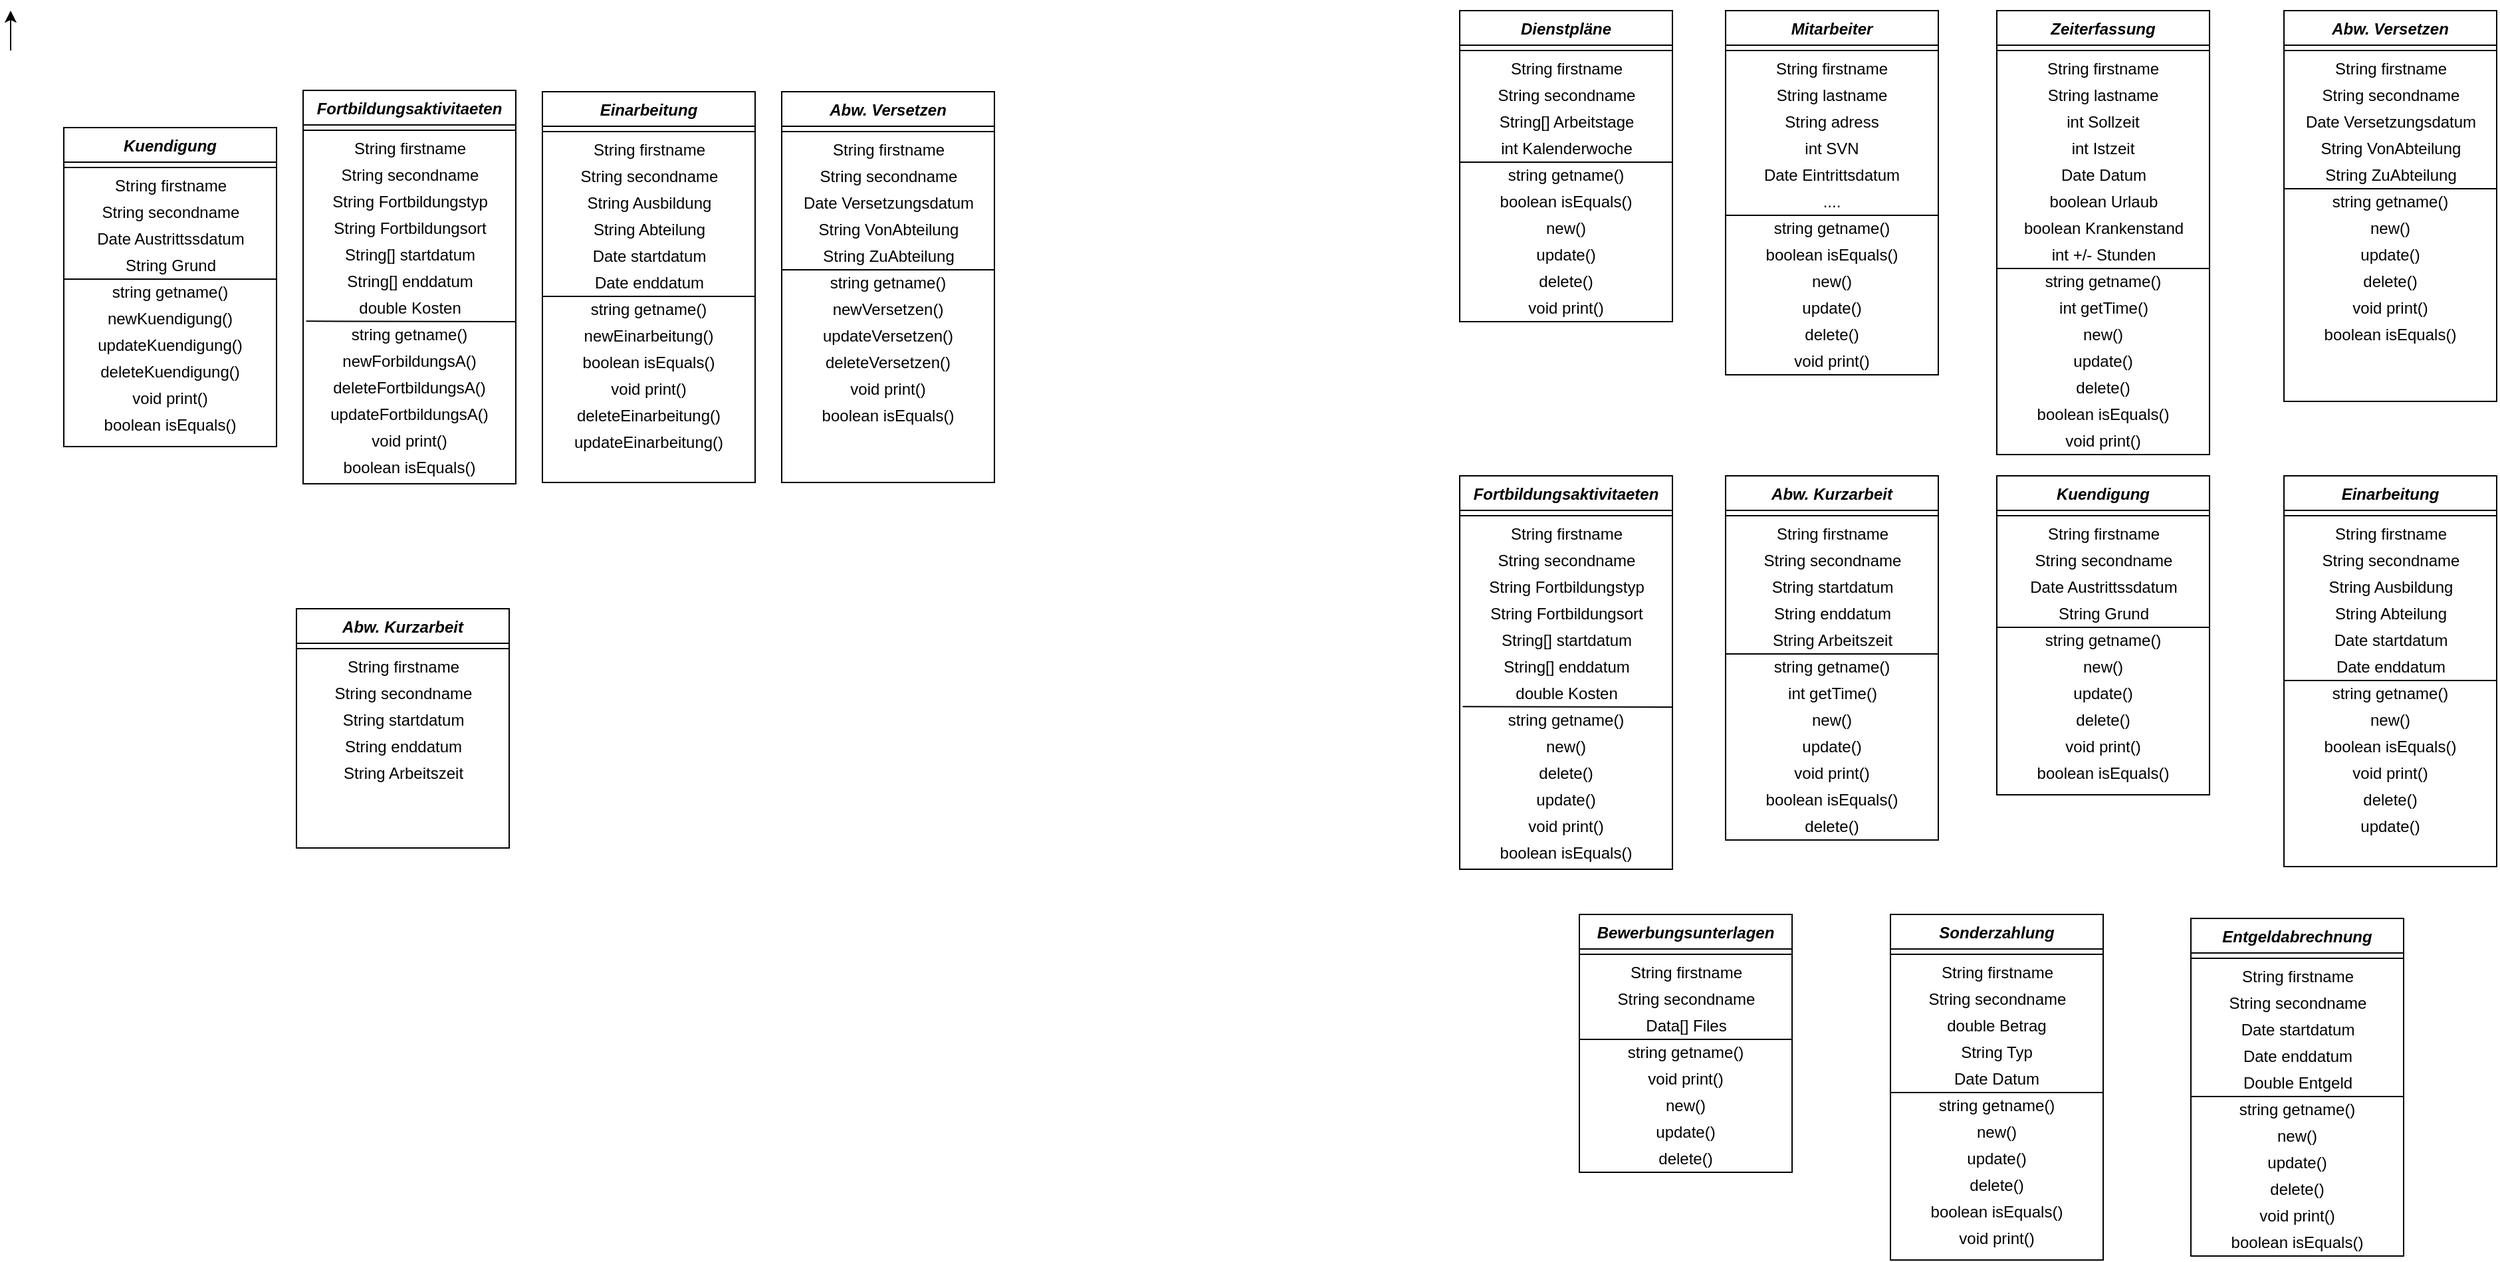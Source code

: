 <mxfile version="13.7.9" type="device"><diagram id="Rldc9mLqfUjf6Ueqeukb" name="Page-1"><mxGraphModel dx="1011" dy="1027" grid="1" gridSize="10" guides="1" tooltips="1" connect="1" arrows="1" fold="1" page="1" pageScale="1" pageWidth="2336" pageHeight="1654" math="0" shadow="0"><root><mxCell id="0"/><mxCell id="1" parent="0"/><mxCell id="xCp_fAoKy3kd9psffRxS-1" style="edgeStyle=orthogonalEdgeStyle;rounded=0;orthogonalLoop=1;jettySize=auto;html=1;exitX=0.5;exitY=0;exitDx=0;exitDy=0;entryX=0.5;entryY=1;entryDx=0;entryDy=0;" parent="1" edge="1"><mxGeometry relative="1" as="geometry"><mxPoint x="610" y="110" as="sourcePoint"/><mxPoint x="610" y="80" as="targetPoint"/></mxGeometry></mxCell><mxCell id="xCp_fAoKy3kd9psffRxS-86" value="" style="group" parent="1" vertex="1" connectable="0"><mxGeometry x="1700" y="80" width="780" height="940" as="geometry"/></mxCell><mxCell id="xCp_fAoKy3kd9psffRxS-87" value="Dienstpläne" style="swimlane;fontStyle=3;align=center;verticalAlign=top;childLayout=stackLayout;horizontal=1;startSize=26;horizontalStack=0;resizeParent=1;resizeLast=0;collapsible=1;marginBottom=0;rounded=0;shadow=0;strokeWidth=1;" parent="xCp_fAoKy3kd9psffRxS-86" vertex="1"><mxGeometry width="160" height="234" as="geometry"><mxRectangle x="80" y="30" width="160" height="26" as="alternateBounds"/></mxGeometry></mxCell><mxCell id="xCp_fAoKy3kd9psffRxS-88" value="" style="line;html=1;strokeWidth=1;align=left;verticalAlign=middle;spacingTop=-1;spacingLeft=3;spacingRight=3;rotatable=0;labelPosition=right;points=[];portConstraint=eastwest;" parent="xCp_fAoKy3kd9psffRxS-87" vertex="1"><mxGeometry y="26" width="160" height="8" as="geometry"/></mxCell><mxCell id="xCp_fAoKy3kd9psffRxS-89" value="String firstname" style="text;html=1;align=center;verticalAlign=middle;resizable=0;points=[];autosize=1;" parent="xCp_fAoKy3kd9psffRxS-87" vertex="1"><mxGeometry y="34" width="160" height="20" as="geometry"/></mxCell><mxCell id="xCp_fAoKy3kd9psffRxS-90" value="String secondname" style="text;html=1;align=center;verticalAlign=middle;resizable=0;points=[];autosize=1;" parent="xCp_fAoKy3kd9psffRxS-87" vertex="1"><mxGeometry y="54" width="160" height="20" as="geometry"/></mxCell><mxCell id="xCp_fAoKy3kd9psffRxS-91" value="String[] Arbeitstage" style="text;html=1;align=center;verticalAlign=middle;resizable=0;points=[];autosize=1;" parent="xCp_fAoKy3kd9psffRxS-87" vertex="1"><mxGeometry y="74" width="160" height="20" as="geometry"/></mxCell><mxCell id="xCp_fAoKy3kd9psffRxS-92" value="int Kalenderwoche" style="text;html=1;align=center;verticalAlign=middle;resizable=0;points=[];autosize=1;" parent="xCp_fAoKy3kd9psffRxS-87" vertex="1"><mxGeometry y="94" width="160" height="20" as="geometry"/></mxCell><mxCell id="xCp_fAoKy3kd9psffRxS-93" value="" style="endArrow=none;html=1;" parent="xCp_fAoKy3kd9psffRxS-87" edge="1"><mxGeometry width="50" height="50" relative="1" as="geometry"><mxPoint y="114" as="sourcePoint"/><mxPoint x="160" y="114" as="targetPoint"/></mxGeometry></mxCell><mxCell id="xCp_fAoKy3kd9psffRxS-94" value="string getname()" style="text;html=1;strokeColor=none;fillColor=none;align=center;verticalAlign=middle;whiteSpace=wrap;rounded=0;" parent="xCp_fAoKy3kd9psffRxS-87" vertex="1"><mxGeometry y="114" width="160" height="20" as="geometry"/></mxCell><mxCell id="xCp_fAoKy3kd9psffRxS-95" value="boolean isEquals()" style="text;html=1;strokeColor=none;fillColor=none;align=center;verticalAlign=middle;whiteSpace=wrap;rounded=0;" parent="xCp_fAoKy3kd9psffRxS-87" vertex="1"><mxGeometry y="134" width="160" height="20" as="geometry"/></mxCell><mxCell id="xCp_fAoKy3kd9psffRxS-96" value="new()" style="text;html=1;strokeColor=none;fillColor=none;align=center;verticalAlign=middle;whiteSpace=wrap;rounded=0;" parent="xCp_fAoKy3kd9psffRxS-87" vertex="1"><mxGeometry y="154" width="160" height="20" as="geometry"/></mxCell><mxCell id="xCp_fAoKy3kd9psffRxS-97" value="update()" style="text;html=1;strokeColor=none;fillColor=none;align=center;verticalAlign=middle;whiteSpace=wrap;rounded=0;" parent="xCp_fAoKy3kd9psffRxS-87" vertex="1"><mxGeometry y="174" width="160" height="20" as="geometry"/></mxCell><mxCell id="xCp_fAoKy3kd9psffRxS-98" value="delete()" style="text;html=1;strokeColor=none;fillColor=none;align=center;verticalAlign=middle;whiteSpace=wrap;rounded=0;" parent="xCp_fAoKy3kd9psffRxS-87" vertex="1"><mxGeometry y="194" width="160" height="20" as="geometry"/></mxCell><mxCell id="xCp_fAoKy3kd9psffRxS-99" value="void print()" style="text;html=1;strokeColor=none;fillColor=none;align=center;verticalAlign=middle;whiteSpace=wrap;rounded=0;" parent="xCp_fAoKy3kd9psffRxS-87" vertex="1"><mxGeometry y="214" width="160" height="20" as="geometry"/></mxCell><mxCell id="xCp_fAoKy3kd9psffRxS-100" value="Fortbildungsaktivitaeten" style="swimlane;fontStyle=3;align=center;verticalAlign=top;childLayout=stackLayout;horizontal=1;startSize=26;horizontalStack=0;resizeParent=1;resizeLast=0;collapsible=1;marginBottom=0;rounded=0;shadow=0;strokeWidth=1;" parent="xCp_fAoKy3kd9psffRxS-86" vertex="1"><mxGeometry y="350" width="160" height="296" as="geometry"><mxRectangle x="130" y="380" width="160" height="26" as="alternateBounds"/></mxGeometry></mxCell><mxCell id="xCp_fAoKy3kd9psffRxS-101" value="" style="line;html=1;strokeWidth=1;align=left;verticalAlign=middle;spacingTop=-1;spacingLeft=3;spacingRight=3;rotatable=0;labelPosition=right;points=[];portConstraint=eastwest;" parent="xCp_fAoKy3kd9psffRxS-100" vertex="1"><mxGeometry y="26" width="160" height="8" as="geometry"/></mxCell><mxCell id="xCp_fAoKy3kd9psffRxS-102" value="String firstname" style="text;html=1;align=center;verticalAlign=middle;resizable=0;points=[];autosize=1;" parent="xCp_fAoKy3kd9psffRxS-100" vertex="1"><mxGeometry y="34" width="160" height="20" as="geometry"/></mxCell><mxCell id="xCp_fAoKy3kd9psffRxS-103" value="String secondname" style="text;html=1;align=center;verticalAlign=middle;resizable=0;points=[];autosize=1;" parent="xCp_fAoKy3kd9psffRxS-100" vertex="1"><mxGeometry y="54" width="160" height="20" as="geometry"/></mxCell><mxCell id="xCp_fAoKy3kd9psffRxS-104" value="String Fortbildungstyp" style="text;html=1;align=center;verticalAlign=middle;resizable=0;points=[];autosize=1;" parent="xCp_fAoKy3kd9psffRxS-100" vertex="1"><mxGeometry y="74" width="160" height="20" as="geometry"/></mxCell><mxCell id="xCp_fAoKy3kd9psffRxS-105" value="String Fortbildungsort" style="text;html=1;align=center;verticalAlign=middle;resizable=0;points=[];autosize=1;" parent="xCp_fAoKy3kd9psffRxS-100" vertex="1"><mxGeometry y="94" width="160" height="20" as="geometry"/></mxCell><mxCell id="xCp_fAoKy3kd9psffRxS-106" value="String[] startdatum" style="text;html=1;align=center;verticalAlign=middle;resizable=0;points=[];autosize=1;" parent="xCp_fAoKy3kd9psffRxS-100" vertex="1"><mxGeometry y="114" width="160" height="20" as="geometry"/></mxCell><mxCell id="xCp_fAoKy3kd9psffRxS-107" value="String[] enddatum" style="text;html=1;align=center;verticalAlign=middle;resizable=0;points=[];autosize=1;" parent="xCp_fAoKy3kd9psffRxS-100" vertex="1"><mxGeometry y="134" width="160" height="20" as="geometry"/></mxCell><mxCell id="xCp_fAoKy3kd9psffRxS-108" value="double Kosten" style="text;html=1;align=center;verticalAlign=middle;resizable=0;points=[];autosize=1;" parent="xCp_fAoKy3kd9psffRxS-100" vertex="1"><mxGeometry y="154" width="160" height="20" as="geometry"/></mxCell><mxCell id="xCp_fAoKy3kd9psffRxS-109" value="" style="endArrow=none;html=1;exitX=0.014;exitY=0.983;exitDx=0;exitDy=0;exitPerimeter=0;" parent="xCp_fAoKy3kd9psffRxS-100" source="xCp_fAoKy3kd9psffRxS-108" edge="1"><mxGeometry width="50" height="50" relative="1" as="geometry"><mxPoint x="30" y="174" as="sourcePoint"/><mxPoint x="160" y="174" as="targetPoint"/></mxGeometry></mxCell><mxCell id="xCp_fAoKy3kd9psffRxS-110" value="string getname()" style="text;html=1;strokeColor=none;fillColor=none;align=center;verticalAlign=middle;whiteSpace=wrap;rounded=0;" parent="xCp_fAoKy3kd9psffRxS-100" vertex="1"><mxGeometry y="174" width="160" height="20" as="geometry"/></mxCell><mxCell id="xCp_fAoKy3kd9psffRxS-111" value="new()" style="text;html=1;strokeColor=none;fillColor=none;align=center;verticalAlign=middle;whiteSpace=wrap;rounded=0;" parent="xCp_fAoKy3kd9psffRxS-100" vertex="1"><mxGeometry y="194" width="160" height="20" as="geometry"/></mxCell><mxCell id="xCp_fAoKy3kd9psffRxS-112" value="delete()" style="text;html=1;strokeColor=none;fillColor=none;align=center;verticalAlign=middle;whiteSpace=wrap;rounded=0;" parent="xCp_fAoKy3kd9psffRxS-100" vertex="1"><mxGeometry y="214" width="160" height="20" as="geometry"/></mxCell><mxCell id="xCp_fAoKy3kd9psffRxS-113" value="update()" style="text;html=1;strokeColor=none;fillColor=none;align=center;verticalAlign=middle;whiteSpace=wrap;rounded=0;" parent="xCp_fAoKy3kd9psffRxS-100" vertex="1"><mxGeometry y="234" width="160" height="20" as="geometry"/></mxCell><mxCell id="xCp_fAoKy3kd9psffRxS-114" value="void print()" style="text;html=1;strokeColor=none;fillColor=none;align=center;verticalAlign=middle;whiteSpace=wrap;rounded=0;" parent="xCp_fAoKy3kd9psffRxS-100" vertex="1"><mxGeometry y="254" width="160" height="20" as="geometry"/></mxCell><mxCell id="xCp_fAoKy3kd9psffRxS-115" value="boolean isEquals()" style="text;html=1;strokeColor=none;fillColor=none;align=center;verticalAlign=middle;whiteSpace=wrap;rounded=0;" parent="xCp_fAoKy3kd9psffRxS-100" vertex="1"><mxGeometry y="274" width="160" height="20" as="geometry"/></mxCell><mxCell id="xCp_fAoKy3kd9psffRxS-116" value="Zeiterfassung" style="swimlane;fontStyle=3;align=center;verticalAlign=top;childLayout=stackLayout;horizontal=1;startSize=26;horizontalStack=0;resizeParent=1;resizeLast=0;collapsible=1;marginBottom=0;rounded=0;shadow=0;strokeWidth=1;" parent="xCp_fAoKy3kd9psffRxS-86" vertex="1"><mxGeometry x="404" width="160" height="334" as="geometry"><mxRectangle x="340" y="380" width="170" height="26" as="alternateBounds"/></mxGeometry></mxCell><mxCell id="xCp_fAoKy3kd9psffRxS-117" value="" style="line;html=1;strokeWidth=1;align=left;verticalAlign=middle;spacingTop=-1;spacingLeft=3;spacingRight=3;rotatable=0;labelPosition=right;points=[];portConstraint=eastwest;" parent="xCp_fAoKy3kd9psffRxS-116" vertex="1"><mxGeometry y="26" width="160" height="8" as="geometry"/></mxCell><mxCell id="xCp_fAoKy3kd9psffRxS-118" value="String firstname" style="text;html=1;strokeColor=none;fillColor=none;align=center;verticalAlign=middle;whiteSpace=wrap;rounded=0;" parent="xCp_fAoKy3kd9psffRxS-116" vertex="1"><mxGeometry y="34" width="160" height="20" as="geometry"/></mxCell><mxCell id="xCp_fAoKy3kd9psffRxS-119" value="String lastname" style="text;html=1;strokeColor=none;fillColor=none;align=center;verticalAlign=middle;whiteSpace=wrap;rounded=0;" parent="xCp_fAoKy3kd9psffRxS-116" vertex="1"><mxGeometry y="54" width="160" height="20" as="geometry"/></mxCell><mxCell id="xCp_fAoKy3kd9psffRxS-120" value="int Sollzeit" style="text;html=1;strokeColor=none;fillColor=none;align=center;verticalAlign=middle;whiteSpace=wrap;rounded=0;" parent="xCp_fAoKy3kd9psffRxS-116" vertex="1"><mxGeometry y="74" width="160" height="20" as="geometry"/></mxCell><mxCell id="xCp_fAoKy3kd9psffRxS-121" value="int Istzeit" style="text;html=1;strokeColor=none;fillColor=none;align=center;verticalAlign=middle;whiteSpace=wrap;rounded=0;" parent="xCp_fAoKy3kd9psffRxS-116" vertex="1"><mxGeometry y="94" width="160" height="20" as="geometry"/></mxCell><mxCell id="xCp_fAoKy3kd9psffRxS-122" value="Date Datum" style="text;html=1;align=center;verticalAlign=middle;resizable=0;points=[];autosize=1;" parent="xCp_fAoKy3kd9psffRxS-116" vertex="1"><mxGeometry y="114" width="160" height="20" as="geometry"/></mxCell><mxCell id="xCp_fAoKy3kd9psffRxS-123" value="boolean Urlaub" style="text;html=1;align=center;verticalAlign=middle;resizable=0;points=[];autosize=1;" parent="xCp_fAoKy3kd9psffRxS-116" vertex="1"><mxGeometry y="134" width="160" height="20" as="geometry"/></mxCell><mxCell id="xCp_fAoKy3kd9psffRxS-124" value="boolean Krankenstand" style="text;html=1;align=center;verticalAlign=middle;resizable=0;points=[];autosize=1;" parent="xCp_fAoKy3kd9psffRxS-116" vertex="1"><mxGeometry y="154" width="160" height="20" as="geometry"/></mxCell><mxCell id="xCp_fAoKy3kd9psffRxS-125" value="int +/- Stunden" style="text;html=1;align=center;verticalAlign=middle;resizable=0;points=[];autosize=1;" parent="xCp_fAoKy3kd9psffRxS-116" vertex="1"><mxGeometry y="174" width="160" height="20" as="geometry"/></mxCell><mxCell id="xCp_fAoKy3kd9psffRxS-126" value="string getname()" style="text;html=1;strokeColor=none;fillColor=none;align=center;verticalAlign=middle;whiteSpace=wrap;rounded=0;" parent="xCp_fAoKy3kd9psffRxS-116" vertex="1"><mxGeometry y="194" width="160" height="20" as="geometry"/></mxCell><mxCell id="xCp_fAoKy3kd9psffRxS-127" value="int getTime()" style="text;html=1;align=center;verticalAlign=middle;resizable=0;points=[];autosize=1;" parent="xCp_fAoKy3kd9psffRxS-116" vertex="1"><mxGeometry y="214" width="160" height="20" as="geometry"/></mxCell><mxCell id="xCp_fAoKy3kd9psffRxS-128" value="" style="endArrow=none;html=1;" parent="xCp_fAoKy3kd9psffRxS-116" edge="1"><mxGeometry width="50" height="50" relative="1" as="geometry"><mxPoint y="194" as="sourcePoint"/><mxPoint x="160" y="194" as="targetPoint"/></mxGeometry></mxCell><mxCell id="xCp_fAoKy3kd9psffRxS-129" value="new()" style="text;html=1;strokeColor=none;fillColor=none;align=center;verticalAlign=middle;whiteSpace=wrap;rounded=0;" parent="xCp_fAoKy3kd9psffRxS-116" vertex="1"><mxGeometry y="234" width="160" height="20" as="geometry"/></mxCell><mxCell id="xCp_fAoKy3kd9psffRxS-130" value="update()" style="text;html=1;strokeColor=none;fillColor=none;align=center;verticalAlign=middle;whiteSpace=wrap;rounded=0;" parent="xCp_fAoKy3kd9psffRxS-116" vertex="1"><mxGeometry y="254" width="160" height="20" as="geometry"/></mxCell><mxCell id="xCp_fAoKy3kd9psffRxS-131" value="delete()" style="text;html=1;strokeColor=none;fillColor=none;align=center;verticalAlign=middle;whiteSpace=wrap;rounded=0;" parent="xCp_fAoKy3kd9psffRxS-116" vertex="1"><mxGeometry y="274" width="160" height="20" as="geometry"/></mxCell><mxCell id="xCp_fAoKy3kd9psffRxS-132" value="boolean isEquals()" style="text;html=1;strokeColor=none;fillColor=none;align=center;verticalAlign=middle;whiteSpace=wrap;rounded=0;" parent="xCp_fAoKy3kd9psffRxS-116" vertex="1"><mxGeometry y="294" width="160" height="20" as="geometry"/></mxCell><mxCell id="xCp_fAoKy3kd9psffRxS-133" value="void print()" style="text;html=1;strokeColor=none;fillColor=none;align=center;verticalAlign=middle;whiteSpace=wrap;rounded=0;" parent="xCp_fAoKy3kd9psffRxS-116" vertex="1"><mxGeometry y="314" width="160" height="20" as="geometry"/></mxCell><mxCell id="xCp_fAoKy3kd9psffRxS-134" value="Mitarbeiter" style="swimlane;fontStyle=3;align=center;verticalAlign=top;childLayout=stackLayout;horizontal=1;startSize=26;horizontalStack=0;resizeParent=1;resizeLast=0;collapsible=1;marginBottom=0;rounded=0;shadow=0;strokeWidth=1;" parent="xCp_fAoKy3kd9psffRxS-86" vertex="1"><mxGeometry x="200" width="160" height="274" as="geometry"><mxRectangle x="550" y="140" width="160" height="26" as="alternateBounds"/></mxGeometry></mxCell><mxCell id="xCp_fAoKy3kd9psffRxS-135" value="" style="line;html=1;strokeWidth=1;align=left;verticalAlign=middle;spacingTop=-1;spacingLeft=3;spacingRight=3;rotatable=0;labelPosition=right;points=[];portConstraint=eastwest;" parent="xCp_fAoKy3kd9psffRxS-134" vertex="1"><mxGeometry y="26" width="160" height="8" as="geometry"/></mxCell><mxCell id="xCp_fAoKy3kd9psffRxS-136" value="String firstname" style="text;html=1;strokeColor=none;fillColor=none;align=center;verticalAlign=middle;whiteSpace=wrap;rounded=0;" parent="xCp_fAoKy3kd9psffRxS-134" vertex="1"><mxGeometry y="34" width="160" height="20" as="geometry"/></mxCell><mxCell id="xCp_fAoKy3kd9psffRxS-137" value="String lastname" style="text;html=1;strokeColor=none;fillColor=none;align=center;verticalAlign=middle;whiteSpace=wrap;rounded=0;" parent="xCp_fAoKy3kd9psffRxS-134" vertex="1"><mxGeometry y="54" width="160" height="20" as="geometry"/></mxCell><mxCell id="xCp_fAoKy3kd9psffRxS-138" value="String adress" style="text;html=1;strokeColor=none;fillColor=none;align=center;verticalAlign=middle;whiteSpace=wrap;rounded=0;" parent="xCp_fAoKy3kd9psffRxS-134" vertex="1"><mxGeometry y="74" width="160" height="20" as="geometry"/></mxCell><mxCell id="xCp_fAoKy3kd9psffRxS-139" value="int SVN" style="text;html=1;strokeColor=none;fillColor=none;align=center;verticalAlign=middle;whiteSpace=wrap;rounded=0;" parent="xCp_fAoKy3kd9psffRxS-134" vertex="1"><mxGeometry y="94" width="160" height="20" as="geometry"/></mxCell><mxCell id="xCp_fAoKy3kd9psffRxS-140" value="Date Eintrittsdatum" style="text;html=1;strokeColor=none;fillColor=none;align=center;verticalAlign=middle;whiteSpace=wrap;rounded=0;" parent="xCp_fAoKy3kd9psffRxS-134" vertex="1"><mxGeometry y="114" width="160" height="20" as="geometry"/></mxCell><mxCell id="xCp_fAoKy3kd9psffRxS-141" value="...." style="text;html=1;strokeColor=none;fillColor=none;align=center;verticalAlign=middle;whiteSpace=wrap;rounded=0;" parent="xCp_fAoKy3kd9psffRxS-134" vertex="1"><mxGeometry y="134" width="160" height="20" as="geometry"/></mxCell><mxCell id="xCp_fAoKy3kd9psffRxS-142" value="" style="endArrow=none;html=1;" parent="xCp_fAoKy3kd9psffRxS-134" edge="1"><mxGeometry width="50" height="50" relative="1" as="geometry"><mxPoint y="154" as="sourcePoint"/><mxPoint x="160" y="154" as="targetPoint"/></mxGeometry></mxCell><mxCell id="xCp_fAoKy3kd9psffRxS-143" value="string getname()" style="text;html=1;strokeColor=none;fillColor=none;align=center;verticalAlign=middle;whiteSpace=wrap;rounded=0;" parent="xCp_fAoKy3kd9psffRxS-134" vertex="1"><mxGeometry y="154" width="160" height="20" as="geometry"/></mxCell><mxCell id="xCp_fAoKy3kd9psffRxS-144" value="boolean isEquals()" style="text;html=1;strokeColor=none;fillColor=none;align=center;verticalAlign=middle;whiteSpace=wrap;rounded=0;" parent="xCp_fAoKy3kd9psffRxS-134" vertex="1"><mxGeometry y="174" width="160" height="20" as="geometry"/></mxCell><mxCell id="xCp_fAoKy3kd9psffRxS-145" value="new()" style="text;html=1;strokeColor=none;fillColor=none;align=center;verticalAlign=middle;whiteSpace=wrap;rounded=0;" parent="xCp_fAoKy3kd9psffRxS-134" vertex="1"><mxGeometry y="194" width="160" height="20" as="geometry"/></mxCell><mxCell id="xCp_fAoKy3kd9psffRxS-146" value="update()" style="text;html=1;strokeColor=none;fillColor=none;align=center;verticalAlign=middle;whiteSpace=wrap;rounded=0;" parent="xCp_fAoKy3kd9psffRxS-134" vertex="1"><mxGeometry y="214" width="160" height="20" as="geometry"/></mxCell><mxCell id="xCp_fAoKy3kd9psffRxS-147" value="delete()" style="text;html=1;strokeColor=none;fillColor=none;align=center;verticalAlign=middle;whiteSpace=wrap;rounded=0;" parent="xCp_fAoKy3kd9psffRxS-134" vertex="1"><mxGeometry y="234" width="160" height="20" as="geometry"/></mxCell><mxCell id="xCp_fAoKy3kd9psffRxS-148" value="void print()" style="text;html=1;strokeColor=none;fillColor=none;align=center;verticalAlign=middle;whiteSpace=wrap;rounded=0;" parent="xCp_fAoKy3kd9psffRxS-134" vertex="1"><mxGeometry y="254" width="160" height="20" as="geometry"/></mxCell><mxCell id="xCp_fAoKy3kd9psffRxS-149" value="Abw. Kurzarbeit" style="swimlane;fontStyle=3;align=center;verticalAlign=top;childLayout=stackLayout;horizontal=1;startSize=26;horizontalStack=0;resizeParent=1;resizeLast=0;collapsible=1;marginBottom=0;rounded=0;shadow=0;strokeWidth=1;" parent="xCp_fAoKy3kd9psffRxS-86" vertex="1"><mxGeometry x="200" y="350" width="160" height="274" as="geometry"><mxRectangle x="130" y="380" width="160" height="26" as="alternateBounds"/></mxGeometry></mxCell><mxCell id="xCp_fAoKy3kd9psffRxS-150" value="" style="line;html=1;strokeWidth=1;align=left;verticalAlign=middle;spacingTop=-1;spacingLeft=3;spacingRight=3;rotatable=0;labelPosition=right;points=[];portConstraint=eastwest;" parent="xCp_fAoKy3kd9psffRxS-149" vertex="1"><mxGeometry y="26" width="160" height="8" as="geometry"/></mxCell><mxCell id="xCp_fAoKy3kd9psffRxS-151" value="String firstname" style="text;html=1;align=center;verticalAlign=middle;resizable=0;points=[];autosize=1;" parent="xCp_fAoKy3kd9psffRxS-149" vertex="1"><mxGeometry y="34" width="160" height="20" as="geometry"/></mxCell><mxCell id="xCp_fAoKy3kd9psffRxS-152" value="String secondname" style="text;html=1;align=center;verticalAlign=middle;resizable=0;points=[];autosize=1;" parent="xCp_fAoKy3kd9psffRxS-149" vertex="1"><mxGeometry y="54" width="160" height="20" as="geometry"/></mxCell><mxCell id="xCp_fAoKy3kd9psffRxS-153" value="String startdatum" style="text;html=1;align=center;verticalAlign=middle;resizable=0;points=[];autosize=1;" parent="xCp_fAoKy3kd9psffRxS-149" vertex="1"><mxGeometry y="74" width="160" height="20" as="geometry"/></mxCell><mxCell id="xCp_fAoKy3kd9psffRxS-154" value="" style="endArrow=none;html=1;entryX=1;entryY=0;entryDx=0;entryDy=0;" parent="xCp_fAoKy3kd9psffRxS-149" target="xCp_fAoKy3kd9psffRxS-157" edge="1"><mxGeometry width="50" height="50" relative="1" as="geometry"><mxPoint y="134" as="sourcePoint"/><mxPoint x="50" y="84" as="targetPoint"/><Array as="points"/></mxGeometry></mxCell><mxCell id="xCp_fAoKy3kd9psffRxS-155" value="String enddatum" style="text;html=1;align=center;verticalAlign=middle;resizable=0;points=[];autosize=1;" parent="xCp_fAoKy3kd9psffRxS-149" vertex="1"><mxGeometry y="94" width="160" height="20" as="geometry"/></mxCell><mxCell id="xCp_fAoKy3kd9psffRxS-156" value="String Arbeitszeit" style="text;html=1;align=center;verticalAlign=middle;resizable=0;points=[];autosize=1;" parent="xCp_fAoKy3kd9psffRxS-149" vertex="1"><mxGeometry y="114" width="160" height="20" as="geometry"/></mxCell><mxCell id="xCp_fAoKy3kd9psffRxS-157" value="string getname()" style="text;html=1;strokeColor=none;fillColor=none;align=center;verticalAlign=middle;whiteSpace=wrap;rounded=0;" parent="xCp_fAoKy3kd9psffRxS-149" vertex="1"><mxGeometry y="134" width="160" height="20" as="geometry"/></mxCell><mxCell id="xCp_fAoKy3kd9psffRxS-158" value="int getTime()" style="text;html=1;align=center;verticalAlign=middle;resizable=0;points=[];autosize=1;" parent="xCp_fAoKy3kd9psffRxS-149" vertex="1"><mxGeometry y="154" width="160" height="20" as="geometry"/></mxCell><mxCell id="xCp_fAoKy3kd9psffRxS-159" value="new()" style="text;html=1;strokeColor=none;fillColor=none;align=center;verticalAlign=middle;whiteSpace=wrap;rounded=0;" parent="xCp_fAoKy3kd9psffRxS-149" vertex="1"><mxGeometry y="174" width="160" height="20" as="geometry"/></mxCell><mxCell id="xCp_fAoKy3kd9psffRxS-160" value="update()" style="text;html=1;strokeColor=none;fillColor=none;align=center;verticalAlign=middle;whiteSpace=wrap;rounded=0;" parent="xCp_fAoKy3kd9psffRxS-149" vertex="1"><mxGeometry y="194" width="160" height="20" as="geometry"/></mxCell><mxCell id="xCp_fAoKy3kd9psffRxS-161" value="void print()" style="text;html=1;strokeColor=none;fillColor=none;align=center;verticalAlign=middle;whiteSpace=wrap;rounded=0;" parent="xCp_fAoKy3kd9psffRxS-149" vertex="1"><mxGeometry y="214" width="160" height="20" as="geometry"/></mxCell><mxCell id="xCp_fAoKy3kd9psffRxS-162" value="boolean isEquals()" style="text;html=1;strokeColor=none;fillColor=none;align=center;verticalAlign=middle;whiteSpace=wrap;rounded=0;" parent="xCp_fAoKy3kd9psffRxS-149" vertex="1"><mxGeometry y="234" width="160" height="20" as="geometry"/></mxCell><mxCell id="xCp_fAoKy3kd9psffRxS-163" value="delete()" style="text;html=1;strokeColor=none;fillColor=none;align=center;verticalAlign=middle;whiteSpace=wrap;rounded=0;" parent="xCp_fAoKy3kd9psffRxS-149" vertex="1"><mxGeometry y="254" width="160" height="20" as="geometry"/></mxCell><mxCell id="xCp_fAoKy3kd9psffRxS-164" value="Abw. Versetzen" style="swimlane;fontStyle=3;align=center;verticalAlign=top;childLayout=stackLayout;horizontal=1;startSize=26;horizontalStack=0;resizeParent=1;resizeLast=0;collapsible=1;marginBottom=0;rounded=0;shadow=0;strokeWidth=1;" parent="xCp_fAoKy3kd9psffRxS-86" vertex="1"><mxGeometry x="620" width="160" height="294" as="geometry"><mxRectangle x="130" y="380" width="160" height="26" as="alternateBounds"/></mxGeometry></mxCell><mxCell id="xCp_fAoKy3kd9psffRxS-165" value="" style="line;html=1;strokeWidth=1;align=left;verticalAlign=middle;spacingTop=-1;spacingLeft=3;spacingRight=3;rotatable=0;labelPosition=right;points=[];portConstraint=eastwest;" parent="xCp_fAoKy3kd9psffRxS-164" vertex="1"><mxGeometry y="26" width="160" height="8" as="geometry"/></mxCell><mxCell id="xCp_fAoKy3kd9psffRxS-166" value="String firstname" style="text;html=1;align=center;verticalAlign=middle;resizable=0;points=[];autosize=1;" parent="xCp_fAoKy3kd9psffRxS-164" vertex="1"><mxGeometry y="34" width="160" height="20" as="geometry"/></mxCell><mxCell id="xCp_fAoKy3kd9psffRxS-167" value="String secondname" style="text;html=1;align=center;verticalAlign=middle;resizable=0;points=[];autosize=1;" parent="xCp_fAoKy3kd9psffRxS-164" vertex="1"><mxGeometry y="54" width="160" height="20" as="geometry"/></mxCell><mxCell id="xCp_fAoKy3kd9psffRxS-168" value="Date Versetzungsdatum" style="text;html=1;align=center;verticalAlign=middle;resizable=0;points=[];autosize=1;" parent="xCp_fAoKy3kd9psffRxS-164" vertex="1"><mxGeometry y="74" width="160" height="20" as="geometry"/></mxCell><mxCell id="xCp_fAoKy3kd9psffRxS-169" value="String VonAbteilung" style="text;html=1;align=center;verticalAlign=middle;resizable=0;points=[];autosize=1;" parent="xCp_fAoKy3kd9psffRxS-164" vertex="1"><mxGeometry y="94" width="160" height="20" as="geometry"/></mxCell><mxCell id="xCp_fAoKy3kd9psffRxS-170" value="String ZuAbteilung" style="text;html=1;align=center;verticalAlign=middle;resizable=0;points=[];autosize=1;" parent="xCp_fAoKy3kd9psffRxS-164" vertex="1"><mxGeometry y="114" width="160" height="20" as="geometry"/></mxCell><mxCell id="xCp_fAoKy3kd9psffRxS-171" value="string getname()" style="text;html=1;strokeColor=none;fillColor=none;align=center;verticalAlign=middle;whiteSpace=wrap;rounded=0;" parent="xCp_fAoKy3kd9psffRxS-164" vertex="1"><mxGeometry y="134" width="160" height="20" as="geometry"/></mxCell><mxCell id="xCp_fAoKy3kd9psffRxS-172" value="new()" style="text;html=1;strokeColor=none;fillColor=none;align=center;verticalAlign=middle;whiteSpace=wrap;rounded=0;" parent="xCp_fAoKy3kd9psffRxS-164" vertex="1"><mxGeometry y="154" width="160" height="20" as="geometry"/></mxCell><mxCell id="xCp_fAoKy3kd9psffRxS-173" value="update()" style="text;html=1;strokeColor=none;fillColor=none;align=center;verticalAlign=middle;whiteSpace=wrap;rounded=0;" parent="xCp_fAoKy3kd9psffRxS-164" vertex="1"><mxGeometry y="174" width="160" height="20" as="geometry"/></mxCell><mxCell id="xCp_fAoKy3kd9psffRxS-174" value="delete()" style="text;html=1;strokeColor=none;fillColor=none;align=center;verticalAlign=middle;whiteSpace=wrap;rounded=0;" parent="xCp_fAoKy3kd9psffRxS-164" vertex="1"><mxGeometry y="194" width="160" height="20" as="geometry"/></mxCell><mxCell id="xCp_fAoKy3kd9psffRxS-175" value="void print()" style="text;html=1;strokeColor=none;fillColor=none;align=center;verticalAlign=middle;whiteSpace=wrap;rounded=0;" parent="xCp_fAoKy3kd9psffRxS-164" vertex="1"><mxGeometry y="214" width="160" height="20" as="geometry"/></mxCell><mxCell id="xCp_fAoKy3kd9psffRxS-176" value="boolean isEquals()" style="text;html=1;strokeColor=none;fillColor=none;align=center;verticalAlign=middle;whiteSpace=wrap;rounded=0;" parent="xCp_fAoKy3kd9psffRxS-164" vertex="1"><mxGeometry y="234" width="160" height="20" as="geometry"/></mxCell><mxCell id="xCp_fAoKy3kd9psffRxS-177" value="" style="endArrow=none;html=1;exitX=0;exitY=0;exitDx=0;exitDy=0;entryX=1;entryY=0;entryDx=0;entryDy=0;" parent="xCp_fAoKy3kd9psffRxS-164" source="xCp_fAoKy3kd9psffRxS-171" target="xCp_fAoKy3kd9psffRxS-171" edge="1"><mxGeometry width="50" height="50" relative="1" as="geometry"><mxPoint x="30" y="110" as="sourcePoint"/><mxPoint x="80" y="60" as="targetPoint"/></mxGeometry></mxCell><mxCell id="xCp_fAoKy3kd9psffRxS-178" value="Kuendigung" style="swimlane;fontStyle=3;align=center;verticalAlign=top;childLayout=stackLayout;horizontal=1;startSize=26;horizontalStack=0;resizeParent=1;resizeLast=0;collapsible=1;marginBottom=0;rounded=0;shadow=0;strokeWidth=1;" parent="xCp_fAoKy3kd9psffRxS-86" vertex="1"><mxGeometry x="404" y="350" width="160" height="240" as="geometry"><mxRectangle x="130" y="380" width="160" height="26" as="alternateBounds"/></mxGeometry></mxCell><mxCell id="xCp_fAoKy3kd9psffRxS-179" value="" style="line;html=1;strokeWidth=1;align=left;verticalAlign=middle;spacingTop=-1;spacingLeft=3;spacingRight=3;rotatable=0;labelPosition=right;points=[];portConstraint=eastwest;" parent="xCp_fAoKy3kd9psffRxS-178" vertex="1"><mxGeometry y="26" width="160" height="8" as="geometry"/></mxCell><mxCell id="xCp_fAoKy3kd9psffRxS-180" value="String firstname" style="text;html=1;align=center;verticalAlign=middle;resizable=0;points=[];autosize=1;" parent="xCp_fAoKy3kd9psffRxS-178" vertex="1"><mxGeometry y="34" width="160" height="20" as="geometry"/></mxCell><mxCell id="xCp_fAoKy3kd9psffRxS-181" value="String secondname" style="text;html=1;align=center;verticalAlign=middle;resizable=0;points=[];autosize=1;" parent="xCp_fAoKy3kd9psffRxS-178" vertex="1"><mxGeometry y="54" width="160" height="20" as="geometry"/></mxCell><mxCell id="xCp_fAoKy3kd9psffRxS-182" value="Date Austrittssdatum" style="text;html=1;align=center;verticalAlign=middle;resizable=0;points=[];autosize=1;" parent="xCp_fAoKy3kd9psffRxS-178" vertex="1"><mxGeometry y="74" width="160" height="20" as="geometry"/></mxCell><mxCell id="xCp_fAoKy3kd9psffRxS-183" value="String Grund" style="text;html=1;align=center;verticalAlign=middle;resizable=0;points=[];autosize=1;" parent="xCp_fAoKy3kd9psffRxS-178" vertex="1"><mxGeometry y="94" width="160" height="20" as="geometry"/></mxCell><mxCell id="xCp_fAoKy3kd9psffRxS-184" value="string getname()" style="text;html=1;strokeColor=none;fillColor=none;align=center;verticalAlign=middle;whiteSpace=wrap;rounded=0;" parent="xCp_fAoKy3kd9psffRxS-178" vertex="1"><mxGeometry y="114" width="160" height="20" as="geometry"/></mxCell><mxCell id="xCp_fAoKy3kd9psffRxS-185" value="new()" style="text;html=1;strokeColor=none;fillColor=none;align=center;verticalAlign=middle;whiteSpace=wrap;rounded=0;" parent="xCp_fAoKy3kd9psffRxS-178" vertex="1"><mxGeometry y="134" width="160" height="20" as="geometry"/></mxCell><mxCell id="xCp_fAoKy3kd9psffRxS-186" value="update()" style="text;html=1;strokeColor=none;fillColor=none;align=center;verticalAlign=middle;whiteSpace=wrap;rounded=0;" parent="xCp_fAoKy3kd9psffRxS-178" vertex="1"><mxGeometry y="154" width="160" height="20" as="geometry"/></mxCell><mxCell id="xCp_fAoKy3kd9psffRxS-187" value="delete()" style="text;html=1;strokeColor=none;fillColor=none;align=center;verticalAlign=middle;whiteSpace=wrap;rounded=0;" parent="xCp_fAoKy3kd9psffRxS-178" vertex="1"><mxGeometry y="174" width="160" height="20" as="geometry"/></mxCell><mxCell id="xCp_fAoKy3kd9psffRxS-188" value="void print()" style="text;html=1;strokeColor=none;fillColor=none;align=center;verticalAlign=middle;whiteSpace=wrap;rounded=0;" parent="xCp_fAoKy3kd9psffRxS-178" vertex="1"><mxGeometry y="194" width="160" height="20" as="geometry"/></mxCell><mxCell id="xCp_fAoKy3kd9psffRxS-189" value="boolean isEquals()" style="text;html=1;strokeColor=none;fillColor=none;align=center;verticalAlign=middle;whiteSpace=wrap;rounded=0;" parent="xCp_fAoKy3kd9psffRxS-178" vertex="1"><mxGeometry y="214" width="160" height="20" as="geometry"/></mxCell><mxCell id="xCp_fAoKy3kd9psffRxS-190" value="" style="endArrow=none;html=1;exitX=0;exitY=0;exitDx=0;exitDy=0;entryX=1;entryY=0;entryDx=0;entryDy=0;" parent="xCp_fAoKy3kd9psffRxS-178" source="xCp_fAoKy3kd9psffRxS-184" target="xCp_fAoKy3kd9psffRxS-184" edge="1"><mxGeometry width="50" height="50" relative="1" as="geometry"><mxPoint x="30" y="110" as="sourcePoint"/><mxPoint x="80" y="60" as="targetPoint"/></mxGeometry></mxCell><mxCell id="xCp_fAoKy3kd9psffRxS-191" value="Einarbeitung" style="swimlane;fontStyle=3;align=center;verticalAlign=top;childLayout=stackLayout;horizontal=1;startSize=26;horizontalStack=0;resizeParent=1;resizeLast=0;collapsible=1;marginBottom=0;rounded=0;shadow=0;strokeWidth=1;" parent="xCp_fAoKy3kd9psffRxS-86" vertex="1"><mxGeometry x="620" y="350" width="160" height="294" as="geometry"><mxRectangle x="130" y="380" width="160" height="26" as="alternateBounds"/></mxGeometry></mxCell><mxCell id="xCp_fAoKy3kd9psffRxS-192" value="" style="line;html=1;strokeWidth=1;align=left;verticalAlign=middle;spacingTop=-1;spacingLeft=3;spacingRight=3;rotatable=0;labelPosition=right;points=[];portConstraint=eastwest;" parent="xCp_fAoKy3kd9psffRxS-191" vertex="1"><mxGeometry y="26" width="160" height="8" as="geometry"/></mxCell><mxCell id="xCp_fAoKy3kd9psffRxS-193" value="String firstname" style="text;html=1;align=center;verticalAlign=middle;resizable=0;points=[];autosize=1;" parent="xCp_fAoKy3kd9psffRxS-191" vertex="1"><mxGeometry y="34" width="160" height="20" as="geometry"/></mxCell><mxCell id="xCp_fAoKy3kd9psffRxS-194" value="String secondname" style="text;html=1;align=center;verticalAlign=middle;resizable=0;points=[];autosize=1;" parent="xCp_fAoKy3kd9psffRxS-191" vertex="1"><mxGeometry y="54" width="160" height="20" as="geometry"/></mxCell><mxCell id="xCp_fAoKy3kd9psffRxS-195" value="String Ausbildung" style="text;html=1;align=center;verticalAlign=middle;resizable=0;points=[];autosize=1;" parent="xCp_fAoKy3kd9psffRxS-191" vertex="1"><mxGeometry y="74" width="160" height="20" as="geometry"/></mxCell><mxCell id="xCp_fAoKy3kd9psffRxS-196" value="String Abteilung" style="text;html=1;align=center;verticalAlign=middle;resizable=0;points=[];autosize=1;" parent="xCp_fAoKy3kd9psffRxS-191" vertex="1"><mxGeometry y="94" width="160" height="20" as="geometry"/></mxCell><mxCell id="xCp_fAoKy3kd9psffRxS-197" value="Date startdatum" style="text;html=1;align=center;verticalAlign=middle;resizable=0;points=[];autosize=1;" parent="xCp_fAoKy3kd9psffRxS-191" vertex="1"><mxGeometry y="114" width="160" height="20" as="geometry"/></mxCell><mxCell id="xCp_fAoKy3kd9psffRxS-198" value="Date enddatum" style="text;html=1;align=center;verticalAlign=middle;resizable=0;points=[];autosize=1;" parent="xCp_fAoKy3kd9psffRxS-191" vertex="1"><mxGeometry y="134" width="160" height="20" as="geometry"/></mxCell><mxCell id="xCp_fAoKy3kd9psffRxS-199" value="" style="endArrow=none;html=1;exitX=0;exitY=0;exitDx=0;exitDy=0;entryX=1;entryY=0;entryDx=0;entryDy=0;" parent="xCp_fAoKy3kd9psffRxS-191" edge="1"><mxGeometry width="50" height="50" relative="1" as="geometry"><mxPoint x="2.274e-13" y="154" as="sourcePoint"/><mxPoint x="160" y="154" as="targetPoint"/></mxGeometry></mxCell><mxCell id="xCp_fAoKy3kd9psffRxS-200" value="string getname()" style="text;html=1;strokeColor=none;fillColor=none;align=center;verticalAlign=middle;whiteSpace=wrap;rounded=0;" parent="xCp_fAoKy3kd9psffRxS-191" vertex="1"><mxGeometry y="154" width="160" height="20" as="geometry"/></mxCell><mxCell id="xCp_fAoKy3kd9psffRxS-201" value="new()" style="text;html=1;strokeColor=none;fillColor=none;align=center;verticalAlign=middle;whiteSpace=wrap;rounded=0;" parent="xCp_fAoKy3kd9psffRxS-191" vertex="1"><mxGeometry y="174" width="160" height="20" as="geometry"/></mxCell><mxCell id="xCp_fAoKy3kd9psffRxS-202" value="boolean isEquals()" style="text;html=1;strokeColor=none;fillColor=none;align=center;verticalAlign=middle;whiteSpace=wrap;rounded=0;" parent="xCp_fAoKy3kd9psffRxS-191" vertex="1"><mxGeometry y="194" width="160" height="20" as="geometry"/></mxCell><mxCell id="xCp_fAoKy3kd9psffRxS-203" value="void print()" style="text;html=1;strokeColor=none;fillColor=none;align=center;verticalAlign=middle;whiteSpace=wrap;rounded=0;" parent="xCp_fAoKy3kd9psffRxS-191" vertex="1"><mxGeometry y="214" width="160" height="20" as="geometry"/></mxCell><mxCell id="xCp_fAoKy3kd9psffRxS-204" value="delete()" style="text;html=1;strokeColor=none;fillColor=none;align=center;verticalAlign=middle;whiteSpace=wrap;rounded=0;" parent="xCp_fAoKy3kd9psffRxS-191" vertex="1"><mxGeometry y="234" width="160" height="20" as="geometry"/></mxCell><mxCell id="xCp_fAoKy3kd9psffRxS-205" value="update()" style="text;html=1;strokeColor=none;fillColor=none;align=center;verticalAlign=middle;whiteSpace=wrap;rounded=0;" parent="xCp_fAoKy3kd9psffRxS-191" vertex="1"><mxGeometry y="254" width="160" height="20" as="geometry"/></mxCell><mxCell id="xCp_fAoKy3kd9psffRxS-206" value="Bewerbungsunterlagen" style="swimlane;fontStyle=3;align=center;verticalAlign=top;childLayout=stackLayout;horizontal=1;startSize=26;horizontalStack=0;resizeParent=1;resizeLast=0;collapsible=1;marginBottom=0;rounded=0;shadow=0;strokeWidth=1;" parent="xCp_fAoKy3kd9psffRxS-86" vertex="1"><mxGeometry x="90" y="680" width="160" height="194" as="geometry"><mxRectangle x="130" y="380" width="160" height="26" as="alternateBounds"/></mxGeometry></mxCell><mxCell id="xCp_fAoKy3kd9psffRxS-207" value="" style="line;html=1;strokeWidth=1;align=left;verticalAlign=middle;spacingTop=-1;spacingLeft=3;spacingRight=3;rotatable=0;labelPosition=right;points=[];portConstraint=eastwest;" parent="xCp_fAoKy3kd9psffRxS-206" vertex="1"><mxGeometry y="26" width="160" height="8" as="geometry"/></mxCell><mxCell id="xCp_fAoKy3kd9psffRxS-208" value="String firstname" style="text;html=1;align=center;verticalAlign=middle;resizable=0;points=[];autosize=1;" parent="xCp_fAoKy3kd9psffRxS-206" vertex="1"><mxGeometry y="34" width="160" height="20" as="geometry"/></mxCell><mxCell id="xCp_fAoKy3kd9psffRxS-209" value="String secondname" style="text;html=1;align=center;verticalAlign=middle;resizable=0;points=[];autosize=1;" parent="xCp_fAoKy3kd9psffRxS-206" vertex="1"><mxGeometry y="54" width="160" height="20" as="geometry"/></mxCell><mxCell id="xCp_fAoKy3kd9psffRxS-210" value="Data[] Files" style="text;html=1;align=center;verticalAlign=middle;resizable=0;points=[];autosize=1;" parent="xCp_fAoKy3kd9psffRxS-206" vertex="1"><mxGeometry y="74" width="160" height="20" as="geometry"/></mxCell><mxCell id="xCp_fAoKy3kd9psffRxS-211" value="" style="endArrow=none;html=1;exitX=0;exitY=0;exitDx=0;exitDy=0;entryX=1;entryY=0;entryDx=0;entryDy=0;" parent="xCp_fAoKy3kd9psffRxS-206" edge="1"><mxGeometry width="50" height="50" relative="1" as="geometry"><mxPoint x="2.274e-13" y="94" as="sourcePoint"/><mxPoint x="160" y="94" as="targetPoint"/></mxGeometry></mxCell><mxCell id="xCp_fAoKy3kd9psffRxS-212" value="string getname()" style="text;html=1;strokeColor=none;fillColor=none;align=center;verticalAlign=middle;whiteSpace=wrap;rounded=0;" parent="xCp_fAoKy3kd9psffRxS-206" vertex="1"><mxGeometry y="94" width="160" height="20" as="geometry"/></mxCell><mxCell id="xCp_fAoKy3kd9psffRxS-213" value="void print()" style="text;html=1;strokeColor=none;fillColor=none;align=center;verticalAlign=middle;whiteSpace=wrap;rounded=0;" parent="xCp_fAoKy3kd9psffRxS-206" vertex="1"><mxGeometry y="114" width="160" height="20" as="geometry"/></mxCell><mxCell id="xCp_fAoKy3kd9psffRxS-214" value="new()" style="text;html=1;strokeColor=none;fillColor=none;align=center;verticalAlign=middle;whiteSpace=wrap;rounded=0;" parent="xCp_fAoKy3kd9psffRxS-206" vertex="1"><mxGeometry y="134" width="160" height="20" as="geometry"/></mxCell><mxCell id="xCp_fAoKy3kd9psffRxS-215" value="update()" style="text;html=1;strokeColor=none;fillColor=none;align=center;verticalAlign=middle;whiteSpace=wrap;rounded=0;" parent="xCp_fAoKy3kd9psffRxS-206" vertex="1"><mxGeometry y="154" width="160" height="20" as="geometry"/></mxCell><mxCell id="xCp_fAoKy3kd9psffRxS-216" value="delete()" style="text;html=1;strokeColor=none;fillColor=none;align=center;verticalAlign=middle;whiteSpace=wrap;rounded=0;" parent="xCp_fAoKy3kd9psffRxS-206" vertex="1"><mxGeometry y="174" width="160" height="20" as="geometry"/></mxCell><mxCell id="xCp_fAoKy3kd9psffRxS-217" value="Entgeldabrechnung" style="swimlane;fontStyle=3;align=center;verticalAlign=top;childLayout=stackLayout;horizontal=1;startSize=26;horizontalStack=0;resizeParent=1;resizeLast=0;collapsible=1;marginBottom=0;rounded=0;shadow=0;strokeWidth=1;" parent="xCp_fAoKy3kd9psffRxS-86" vertex="1"><mxGeometry x="550" y="683" width="160" height="254" as="geometry"><mxRectangle x="130" y="380" width="160" height="26" as="alternateBounds"/></mxGeometry></mxCell><mxCell id="xCp_fAoKy3kd9psffRxS-218" value="" style="line;html=1;strokeWidth=1;align=left;verticalAlign=middle;spacingTop=-1;spacingLeft=3;spacingRight=3;rotatable=0;labelPosition=right;points=[];portConstraint=eastwest;" parent="xCp_fAoKy3kd9psffRxS-217" vertex="1"><mxGeometry y="26" width="160" height="8" as="geometry"/></mxCell><mxCell id="xCp_fAoKy3kd9psffRxS-219" value="String firstname" style="text;html=1;align=center;verticalAlign=middle;resizable=0;points=[];autosize=1;" parent="xCp_fAoKy3kd9psffRxS-217" vertex="1"><mxGeometry y="34" width="160" height="20" as="geometry"/></mxCell><mxCell id="xCp_fAoKy3kd9psffRxS-220" value="String secondname" style="text;html=1;align=center;verticalAlign=middle;resizable=0;points=[];autosize=1;" parent="xCp_fAoKy3kd9psffRxS-217" vertex="1"><mxGeometry y="54" width="160" height="20" as="geometry"/></mxCell><mxCell id="xCp_fAoKy3kd9psffRxS-221" value="Date startdatum" style="text;html=1;align=center;verticalAlign=middle;resizable=0;points=[];autosize=1;" parent="xCp_fAoKy3kd9psffRxS-217" vertex="1"><mxGeometry y="74" width="160" height="20" as="geometry"/></mxCell><mxCell id="xCp_fAoKy3kd9psffRxS-222" value="Date enddatum" style="text;html=1;align=center;verticalAlign=middle;resizable=0;points=[];autosize=1;" parent="xCp_fAoKy3kd9psffRxS-217" vertex="1"><mxGeometry y="94" width="160" height="20" as="geometry"/></mxCell><mxCell id="xCp_fAoKy3kd9psffRxS-223" value="Double Entgeld" style="text;html=1;align=center;verticalAlign=middle;resizable=0;points=[];autosize=1;" parent="xCp_fAoKy3kd9psffRxS-217" vertex="1"><mxGeometry y="114" width="160" height="20" as="geometry"/></mxCell><mxCell id="xCp_fAoKy3kd9psffRxS-224" value="" style="endArrow=none;html=1;exitX=0;exitY=0;exitDx=0;exitDy=0;entryX=1;entryY=0;entryDx=0;entryDy=0;" parent="xCp_fAoKy3kd9psffRxS-217" edge="1"><mxGeometry width="50" height="50" relative="1" as="geometry"><mxPoint x="2.274e-13" y="134" as="sourcePoint"/><mxPoint x="160" y="134" as="targetPoint"/></mxGeometry></mxCell><mxCell id="xCp_fAoKy3kd9psffRxS-225" value="string getname()" style="text;html=1;strokeColor=none;fillColor=none;align=center;verticalAlign=middle;whiteSpace=wrap;rounded=0;" parent="xCp_fAoKy3kd9psffRxS-217" vertex="1"><mxGeometry y="134" width="160" height="20" as="geometry"/></mxCell><mxCell id="xCp_fAoKy3kd9psffRxS-226" value="new()" style="text;html=1;strokeColor=none;fillColor=none;align=center;verticalAlign=middle;whiteSpace=wrap;rounded=0;" parent="xCp_fAoKy3kd9psffRxS-217" vertex="1"><mxGeometry y="154" width="160" height="20" as="geometry"/></mxCell><mxCell id="xCp_fAoKy3kd9psffRxS-227" value="update()" style="text;html=1;strokeColor=none;fillColor=none;align=center;verticalAlign=middle;whiteSpace=wrap;rounded=0;" parent="xCp_fAoKy3kd9psffRxS-217" vertex="1"><mxGeometry y="174" width="160" height="20" as="geometry"/></mxCell><mxCell id="xCp_fAoKy3kd9psffRxS-228" value="delete()" style="text;html=1;strokeColor=none;fillColor=none;align=center;verticalAlign=middle;whiteSpace=wrap;rounded=0;" parent="xCp_fAoKy3kd9psffRxS-217" vertex="1"><mxGeometry y="194" width="160" height="20" as="geometry"/></mxCell><mxCell id="xCp_fAoKy3kd9psffRxS-229" value="void print()" style="text;html=1;strokeColor=none;fillColor=none;align=center;verticalAlign=middle;whiteSpace=wrap;rounded=0;" parent="xCp_fAoKy3kd9psffRxS-217" vertex="1"><mxGeometry y="214" width="160" height="20" as="geometry"/></mxCell><mxCell id="xCp_fAoKy3kd9psffRxS-230" value="boolean isEquals()" style="text;html=1;strokeColor=none;fillColor=none;align=center;verticalAlign=middle;whiteSpace=wrap;rounded=0;" parent="xCp_fAoKy3kd9psffRxS-217" vertex="1"><mxGeometry y="234" width="160" height="20" as="geometry"/></mxCell><mxCell id="xCp_fAoKy3kd9psffRxS-231" value="Sonderzahlung" style="swimlane;fontStyle=3;align=center;verticalAlign=top;childLayout=stackLayout;horizontal=1;startSize=26;horizontalStack=0;resizeParent=1;resizeLast=0;collapsible=1;marginBottom=0;rounded=0;shadow=0;strokeWidth=1;" parent="xCp_fAoKy3kd9psffRxS-86" vertex="1"><mxGeometry x="324" y="680" width="160" height="260" as="geometry"><mxRectangle x="130" y="380" width="160" height="26" as="alternateBounds"/></mxGeometry></mxCell><mxCell id="xCp_fAoKy3kd9psffRxS-232" value="" style="line;html=1;strokeWidth=1;align=left;verticalAlign=middle;spacingTop=-1;spacingLeft=3;spacingRight=3;rotatable=0;labelPosition=right;points=[];portConstraint=eastwest;" parent="xCp_fAoKy3kd9psffRxS-231" vertex="1"><mxGeometry y="26" width="160" height="8" as="geometry"/></mxCell><mxCell id="xCp_fAoKy3kd9psffRxS-233" value="String firstname" style="text;html=1;align=center;verticalAlign=middle;resizable=0;points=[];autosize=1;" parent="xCp_fAoKy3kd9psffRxS-231" vertex="1"><mxGeometry y="34" width="160" height="20" as="geometry"/></mxCell><mxCell id="xCp_fAoKy3kd9psffRxS-234" value="String secondname" style="text;html=1;align=center;verticalAlign=middle;resizable=0;points=[];autosize=1;" parent="xCp_fAoKy3kd9psffRxS-231" vertex="1"><mxGeometry y="54" width="160" height="20" as="geometry"/></mxCell><mxCell id="xCp_fAoKy3kd9psffRxS-235" value="double Betrag" style="text;html=1;strokeColor=none;fillColor=none;align=center;verticalAlign=middle;whiteSpace=wrap;rounded=0;" parent="xCp_fAoKy3kd9psffRxS-231" vertex="1"><mxGeometry y="74" width="160" height="20" as="geometry"/></mxCell><mxCell id="xCp_fAoKy3kd9psffRxS-236" value="" style="endArrow=none;html=1;entryX=1;entryY=1;entryDx=0;entryDy=0;" parent="xCp_fAoKy3kd9psffRxS-231" target="xCp_fAoKy3kd9psffRxS-238" edge="1"><mxGeometry width="50" height="50" relative="1" as="geometry"><mxPoint y="134" as="sourcePoint"/><mxPoint x="50" y="84" as="targetPoint"/></mxGeometry></mxCell><mxCell id="xCp_fAoKy3kd9psffRxS-237" value="String Typ" style="text;html=1;strokeColor=none;fillColor=none;align=center;verticalAlign=middle;whiteSpace=wrap;rounded=0;" parent="xCp_fAoKy3kd9psffRxS-231" vertex="1"><mxGeometry y="94" width="160" height="20" as="geometry"/></mxCell><mxCell id="xCp_fAoKy3kd9psffRxS-238" value="Date Datum" style="text;html=1;strokeColor=none;fillColor=none;align=center;verticalAlign=middle;whiteSpace=wrap;rounded=0;" parent="xCp_fAoKy3kd9psffRxS-231" vertex="1"><mxGeometry y="114" width="160" height="20" as="geometry"/></mxCell><mxCell id="xCp_fAoKy3kd9psffRxS-239" value="string getname()" style="text;html=1;strokeColor=none;fillColor=none;align=center;verticalAlign=middle;whiteSpace=wrap;rounded=0;" parent="xCp_fAoKy3kd9psffRxS-231" vertex="1"><mxGeometry y="134" width="160" height="20" as="geometry"/></mxCell><mxCell id="xCp_fAoKy3kd9psffRxS-240" value="new()" style="text;html=1;strokeColor=none;fillColor=none;align=center;verticalAlign=middle;whiteSpace=wrap;rounded=0;" parent="xCp_fAoKy3kd9psffRxS-231" vertex="1"><mxGeometry y="154" width="160" height="20" as="geometry"/></mxCell><mxCell id="xCp_fAoKy3kd9psffRxS-241" value="update()" style="text;html=1;strokeColor=none;fillColor=none;align=center;verticalAlign=middle;whiteSpace=wrap;rounded=0;" parent="xCp_fAoKy3kd9psffRxS-231" vertex="1"><mxGeometry y="174" width="160" height="20" as="geometry"/></mxCell><mxCell id="xCp_fAoKy3kd9psffRxS-242" value="delete()" style="text;html=1;strokeColor=none;fillColor=none;align=center;verticalAlign=middle;whiteSpace=wrap;rounded=0;" parent="xCp_fAoKy3kd9psffRxS-231" vertex="1"><mxGeometry y="194" width="160" height="20" as="geometry"/></mxCell><mxCell id="xCp_fAoKy3kd9psffRxS-243" value="boolean isEquals()" style="text;html=1;strokeColor=none;fillColor=none;align=center;verticalAlign=middle;whiteSpace=wrap;rounded=0;" parent="xCp_fAoKy3kd9psffRxS-231" vertex="1"><mxGeometry y="214" width="160" height="20" as="geometry"/></mxCell><mxCell id="xCp_fAoKy3kd9psffRxS-244" value="void print()" style="text;html=1;strokeColor=none;fillColor=none;align=center;verticalAlign=middle;whiteSpace=wrap;rounded=0;" parent="xCp_fAoKy3kd9psffRxS-231" vertex="1"><mxGeometry y="234" width="160" height="20" as="geometry"/></mxCell><mxCell id="JAmsZbrhdxmufko-tyTV-14" value="Fortbildungsaktivitaeten" style="swimlane;fontStyle=3;align=center;verticalAlign=top;childLayout=stackLayout;horizontal=1;startSize=26;horizontalStack=0;resizeParent=1;resizeLast=0;collapsible=1;marginBottom=0;rounded=0;shadow=0;strokeWidth=1;" parent="1" vertex="1"><mxGeometry x="830" y="140" width="160" height="296" as="geometry"><mxRectangle x="130" y="380" width="160" height="26" as="alternateBounds"/></mxGeometry></mxCell><mxCell id="JAmsZbrhdxmufko-tyTV-15" value="" style="line;html=1;strokeWidth=1;align=left;verticalAlign=middle;spacingTop=-1;spacingLeft=3;spacingRight=3;rotatable=0;labelPosition=right;points=[];portConstraint=eastwest;" parent="JAmsZbrhdxmufko-tyTV-14" vertex="1"><mxGeometry y="26" width="160" height="8" as="geometry"/></mxCell><mxCell id="JAmsZbrhdxmufko-tyTV-16" value="String firstname" style="text;html=1;align=center;verticalAlign=middle;resizable=0;points=[];autosize=1;" parent="JAmsZbrhdxmufko-tyTV-14" vertex="1"><mxGeometry y="34" width="160" height="20" as="geometry"/></mxCell><mxCell id="JAmsZbrhdxmufko-tyTV-17" value="String secondname" style="text;html=1;align=center;verticalAlign=middle;resizable=0;points=[];autosize=1;" parent="JAmsZbrhdxmufko-tyTV-14" vertex="1"><mxGeometry y="54" width="160" height="20" as="geometry"/></mxCell><mxCell id="JAmsZbrhdxmufko-tyTV-18" value="String Fortbildungstyp" style="text;html=1;align=center;verticalAlign=middle;resizable=0;points=[];autosize=1;" parent="JAmsZbrhdxmufko-tyTV-14" vertex="1"><mxGeometry y="74" width="160" height="20" as="geometry"/></mxCell><mxCell id="JAmsZbrhdxmufko-tyTV-19" value="String Fortbildungsort" style="text;html=1;align=center;verticalAlign=middle;resizable=0;points=[];autosize=1;" parent="JAmsZbrhdxmufko-tyTV-14" vertex="1"><mxGeometry y="94" width="160" height="20" as="geometry"/></mxCell><mxCell id="JAmsZbrhdxmufko-tyTV-20" value="String[] startdatum" style="text;html=1;align=center;verticalAlign=middle;resizable=0;points=[];autosize=1;" parent="JAmsZbrhdxmufko-tyTV-14" vertex="1"><mxGeometry y="114" width="160" height="20" as="geometry"/></mxCell><mxCell id="JAmsZbrhdxmufko-tyTV-21" value="String[] enddatum" style="text;html=1;align=center;verticalAlign=middle;resizable=0;points=[];autosize=1;" parent="JAmsZbrhdxmufko-tyTV-14" vertex="1"><mxGeometry y="134" width="160" height="20" as="geometry"/></mxCell><mxCell id="JAmsZbrhdxmufko-tyTV-22" value="double Kosten" style="text;html=1;align=center;verticalAlign=middle;resizable=0;points=[];autosize=1;" parent="JAmsZbrhdxmufko-tyTV-14" vertex="1"><mxGeometry y="154" width="160" height="20" as="geometry"/></mxCell><mxCell id="JAmsZbrhdxmufko-tyTV-23" value="" style="endArrow=none;html=1;exitX=0.014;exitY=0.983;exitDx=0;exitDy=0;exitPerimeter=0;" parent="JAmsZbrhdxmufko-tyTV-14" source="JAmsZbrhdxmufko-tyTV-22" edge="1"><mxGeometry width="50" height="50" relative="1" as="geometry"><mxPoint x="30" y="174" as="sourcePoint"/><mxPoint x="160" y="174" as="targetPoint"/></mxGeometry></mxCell><mxCell id="JAmsZbrhdxmufko-tyTV-24" value="string getname()" style="text;html=1;strokeColor=none;fillColor=none;align=center;verticalAlign=middle;whiteSpace=wrap;rounded=0;" parent="JAmsZbrhdxmufko-tyTV-14" vertex="1"><mxGeometry y="174" width="160" height="20" as="geometry"/></mxCell><mxCell id="JAmsZbrhdxmufko-tyTV-25" value="newForbildungsA()" style="text;html=1;strokeColor=none;fillColor=none;align=center;verticalAlign=middle;whiteSpace=wrap;rounded=0;" parent="JAmsZbrhdxmufko-tyTV-14" vertex="1"><mxGeometry y="194" width="160" height="20" as="geometry"/></mxCell><mxCell id="JAmsZbrhdxmufko-tyTV-26" value="deleteFortbildungsA()" style="text;html=1;strokeColor=none;fillColor=none;align=center;verticalAlign=middle;whiteSpace=wrap;rounded=0;" parent="JAmsZbrhdxmufko-tyTV-14" vertex="1"><mxGeometry y="214" width="160" height="20" as="geometry"/></mxCell><mxCell id="JAmsZbrhdxmufko-tyTV-27" value="updateFortbildungsA()" style="text;html=1;strokeColor=none;fillColor=none;align=center;verticalAlign=middle;whiteSpace=wrap;rounded=0;" parent="JAmsZbrhdxmufko-tyTV-14" vertex="1"><mxGeometry y="234" width="160" height="20" as="geometry"/></mxCell><mxCell id="JAmsZbrhdxmufko-tyTV-28" value="void print()" style="text;html=1;strokeColor=none;fillColor=none;align=center;verticalAlign=middle;whiteSpace=wrap;rounded=0;" parent="JAmsZbrhdxmufko-tyTV-14" vertex="1"><mxGeometry y="254" width="160" height="20" as="geometry"/></mxCell><mxCell id="JAmsZbrhdxmufko-tyTV-29" value="boolean isEquals()" style="text;html=1;strokeColor=none;fillColor=none;align=center;verticalAlign=middle;whiteSpace=wrap;rounded=0;" parent="JAmsZbrhdxmufko-tyTV-14" vertex="1"><mxGeometry y="274" width="160" height="20" as="geometry"/></mxCell><mxCell id="JAmsZbrhdxmufko-tyTV-105" value="Einarbeitung" style="swimlane;fontStyle=3;align=center;verticalAlign=top;childLayout=stackLayout;horizontal=1;startSize=26;horizontalStack=0;resizeParent=1;resizeLast=0;collapsible=1;marginBottom=0;rounded=0;shadow=0;strokeWidth=1;" parent="1" vertex="1"><mxGeometry x="1010" y="141" width="160" height="294" as="geometry"><mxRectangle x="130" y="380" width="160" height="26" as="alternateBounds"/></mxGeometry></mxCell><mxCell id="JAmsZbrhdxmufko-tyTV-106" value="" style="line;html=1;strokeWidth=1;align=left;verticalAlign=middle;spacingTop=-1;spacingLeft=3;spacingRight=3;rotatable=0;labelPosition=right;points=[];portConstraint=eastwest;" parent="JAmsZbrhdxmufko-tyTV-105" vertex="1"><mxGeometry y="26" width="160" height="8" as="geometry"/></mxCell><mxCell id="JAmsZbrhdxmufko-tyTV-107" value="String firstname" style="text;html=1;align=center;verticalAlign=middle;resizable=0;points=[];autosize=1;" parent="JAmsZbrhdxmufko-tyTV-105" vertex="1"><mxGeometry y="34" width="160" height="20" as="geometry"/></mxCell><mxCell id="JAmsZbrhdxmufko-tyTV-108" value="String secondname" style="text;html=1;align=center;verticalAlign=middle;resizable=0;points=[];autosize=1;" parent="JAmsZbrhdxmufko-tyTV-105" vertex="1"><mxGeometry y="54" width="160" height="20" as="geometry"/></mxCell><mxCell id="JAmsZbrhdxmufko-tyTV-109" value="String Ausbildung" style="text;html=1;align=center;verticalAlign=middle;resizable=0;points=[];autosize=1;" parent="JAmsZbrhdxmufko-tyTV-105" vertex="1"><mxGeometry y="74" width="160" height="20" as="geometry"/></mxCell><mxCell id="JAmsZbrhdxmufko-tyTV-110" value="String Abteilung" style="text;html=1;align=center;verticalAlign=middle;resizable=0;points=[];autosize=1;" parent="JAmsZbrhdxmufko-tyTV-105" vertex="1"><mxGeometry y="94" width="160" height="20" as="geometry"/></mxCell><mxCell id="JAmsZbrhdxmufko-tyTV-111" value="Date startdatum" style="text;html=1;align=center;verticalAlign=middle;resizable=0;points=[];autosize=1;" parent="JAmsZbrhdxmufko-tyTV-105" vertex="1"><mxGeometry y="114" width="160" height="20" as="geometry"/></mxCell><mxCell id="JAmsZbrhdxmufko-tyTV-112" value="Date enddatum" style="text;html=1;align=center;verticalAlign=middle;resizable=0;points=[];autosize=1;" parent="JAmsZbrhdxmufko-tyTV-105" vertex="1"><mxGeometry y="134" width="160" height="20" as="geometry"/></mxCell><mxCell id="JAmsZbrhdxmufko-tyTV-113" value="" style="endArrow=none;html=1;exitX=0;exitY=0;exitDx=0;exitDy=0;entryX=1;entryY=0;entryDx=0;entryDy=0;" parent="JAmsZbrhdxmufko-tyTV-105" edge="1"><mxGeometry width="50" height="50" relative="1" as="geometry"><mxPoint x="2.274e-13" y="154" as="sourcePoint"/><mxPoint x="160" y="154" as="targetPoint"/></mxGeometry></mxCell><mxCell id="JAmsZbrhdxmufko-tyTV-114" value="string getname()" style="text;html=1;strokeColor=none;fillColor=none;align=center;verticalAlign=middle;whiteSpace=wrap;rounded=0;" parent="JAmsZbrhdxmufko-tyTV-105" vertex="1"><mxGeometry y="154" width="160" height="20" as="geometry"/></mxCell><mxCell id="JAmsZbrhdxmufko-tyTV-115" value="newEinarbeitung()" style="text;html=1;strokeColor=none;fillColor=none;align=center;verticalAlign=middle;whiteSpace=wrap;rounded=0;" parent="JAmsZbrhdxmufko-tyTV-105" vertex="1"><mxGeometry y="174" width="160" height="20" as="geometry"/></mxCell><mxCell id="JAmsZbrhdxmufko-tyTV-116" value="boolean isEquals()" style="text;html=1;strokeColor=none;fillColor=none;align=center;verticalAlign=middle;whiteSpace=wrap;rounded=0;" parent="JAmsZbrhdxmufko-tyTV-105" vertex="1"><mxGeometry y="194" width="160" height="20" as="geometry"/></mxCell><mxCell id="JAmsZbrhdxmufko-tyTV-117" value="void print()" style="text;html=1;strokeColor=none;fillColor=none;align=center;verticalAlign=middle;whiteSpace=wrap;rounded=0;" parent="JAmsZbrhdxmufko-tyTV-105" vertex="1"><mxGeometry y="214" width="160" height="20" as="geometry"/></mxCell><mxCell id="JAmsZbrhdxmufko-tyTV-118" value="deleteEinarbeitung()" style="text;html=1;strokeColor=none;fillColor=none;align=center;verticalAlign=middle;whiteSpace=wrap;rounded=0;" parent="JAmsZbrhdxmufko-tyTV-105" vertex="1"><mxGeometry y="234" width="160" height="20" as="geometry"/></mxCell><mxCell id="JAmsZbrhdxmufko-tyTV-119" value="updateEinarbeitung()" style="text;html=1;strokeColor=none;fillColor=none;align=center;verticalAlign=middle;whiteSpace=wrap;rounded=0;" parent="JAmsZbrhdxmufko-tyTV-105" vertex="1"><mxGeometry y="254" width="160" height="20" as="geometry"/></mxCell><mxCell id="JAmsZbrhdxmufko-tyTV-78" value="Abw. Versetzen" style="swimlane;fontStyle=3;align=center;verticalAlign=top;childLayout=stackLayout;horizontal=1;startSize=26;horizontalStack=0;resizeParent=1;resizeLast=0;collapsible=1;marginBottom=0;rounded=0;shadow=0;strokeWidth=1;" parent="1" vertex="1"><mxGeometry x="1190" y="141" width="160" height="294" as="geometry"><mxRectangle x="130" y="380" width="160" height="26" as="alternateBounds"/></mxGeometry></mxCell><mxCell id="JAmsZbrhdxmufko-tyTV-79" value="" style="line;html=1;strokeWidth=1;align=left;verticalAlign=middle;spacingTop=-1;spacingLeft=3;spacingRight=3;rotatable=0;labelPosition=right;points=[];portConstraint=eastwest;" parent="JAmsZbrhdxmufko-tyTV-78" vertex="1"><mxGeometry y="26" width="160" height="8" as="geometry"/></mxCell><mxCell id="JAmsZbrhdxmufko-tyTV-80" value="String firstname" style="text;html=1;align=center;verticalAlign=middle;resizable=0;points=[];autosize=1;" parent="JAmsZbrhdxmufko-tyTV-78" vertex="1"><mxGeometry y="34" width="160" height="20" as="geometry"/></mxCell><mxCell id="JAmsZbrhdxmufko-tyTV-81" value="String secondname" style="text;html=1;align=center;verticalAlign=middle;resizable=0;points=[];autosize=1;" parent="JAmsZbrhdxmufko-tyTV-78" vertex="1"><mxGeometry y="54" width="160" height="20" as="geometry"/></mxCell><mxCell id="JAmsZbrhdxmufko-tyTV-82" value="Date Versetzungsdatum" style="text;html=1;align=center;verticalAlign=middle;resizable=0;points=[];autosize=1;" parent="JAmsZbrhdxmufko-tyTV-78" vertex="1"><mxGeometry y="74" width="160" height="20" as="geometry"/></mxCell><mxCell id="JAmsZbrhdxmufko-tyTV-83" value="String VonAbteilung" style="text;html=1;align=center;verticalAlign=middle;resizable=0;points=[];autosize=1;" parent="JAmsZbrhdxmufko-tyTV-78" vertex="1"><mxGeometry y="94" width="160" height="20" as="geometry"/></mxCell><mxCell id="JAmsZbrhdxmufko-tyTV-84" value="String ZuAbteilung" style="text;html=1;align=center;verticalAlign=middle;resizable=0;points=[];autosize=1;" parent="JAmsZbrhdxmufko-tyTV-78" vertex="1"><mxGeometry y="114" width="160" height="20" as="geometry"/></mxCell><mxCell id="JAmsZbrhdxmufko-tyTV-85" value="string getname()" style="text;html=1;strokeColor=none;fillColor=none;align=center;verticalAlign=middle;whiteSpace=wrap;rounded=0;" parent="JAmsZbrhdxmufko-tyTV-78" vertex="1"><mxGeometry y="134" width="160" height="20" as="geometry"/></mxCell><mxCell id="JAmsZbrhdxmufko-tyTV-86" value="newVersetzen()" style="text;html=1;strokeColor=none;fillColor=none;align=center;verticalAlign=middle;whiteSpace=wrap;rounded=0;" parent="JAmsZbrhdxmufko-tyTV-78" vertex="1"><mxGeometry y="154" width="160" height="20" as="geometry"/></mxCell><mxCell id="JAmsZbrhdxmufko-tyTV-87" value="updateVersetzen()" style="text;html=1;strokeColor=none;fillColor=none;align=center;verticalAlign=middle;whiteSpace=wrap;rounded=0;" parent="JAmsZbrhdxmufko-tyTV-78" vertex="1"><mxGeometry y="174" width="160" height="20" as="geometry"/></mxCell><mxCell id="JAmsZbrhdxmufko-tyTV-88" value="deleteVersetzen()" style="text;html=1;strokeColor=none;fillColor=none;align=center;verticalAlign=middle;whiteSpace=wrap;rounded=0;" parent="JAmsZbrhdxmufko-tyTV-78" vertex="1"><mxGeometry y="194" width="160" height="20" as="geometry"/></mxCell><mxCell id="JAmsZbrhdxmufko-tyTV-89" value="void print()" style="text;html=1;strokeColor=none;fillColor=none;align=center;verticalAlign=middle;whiteSpace=wrap;rounded=0;" parent="JAmsZbrhdxmufko-tyTV-78" vertex="1"><mxGeometry y="214" width="160" height="20" as="geometry"/></mxCell><mxCell id="JAmsZbrhdxmufko-tyTV-90" value="boolean isEquals()" style="text;html=1;strokeColor=none;fillColor=none;align=center;verticalAlign=middle;whiteSpace=wrap;rounded=0;" parent="JAmsZbrhdxmufko-tyTV-78" vertex="1"><mxGeometry y="234" width="160" height="20" as="geometry"/></mxCell><mxCell id="JAmsZbrhdxmufko-tyTV-91" value="" style="endArrow=none;html=1;exitX=0;exitY=0;exitDx=0;exitDy=0;entryX=1;entryY=0;entryDx=0;entryDy=0;" parent="JAmsZbrhdxmufko-tyTV-78" source="JAmsZbrhdxmufko-tyTV-85" target="JAmsZbrhdxmufko-tyTV-85" edge="1"><mxGeometry width="50" height="50" relative="1" as="geometry"><mxPoint x="30" y="110" as="sourcePoint"/><mxPoint x="80" y="60" as="targetPoint"/></mxGeometry></mxCell><mxCell id="JAmsZbrhdxmufko-tyTV-92" value="Kuendigung" style="swimlane;fontStyle=3;align=center;verticalAlign=top;childLayout=stackLayout;horizontal=1;startSize=26;horizontalStack=0;resizeParent=1;resizeLast=0;collapsible=1;marginBottom=0;rounded=0;shadow=0;strokeWidth=1;" parent="1" vertex="1"><mxGeometry x="650" y="168" width="160" height="240" as="geometry"><mxRectangle x="130" y="380" width="160" height="26" as="alternateBounds"/></mxGeometry></mxCell><mxCell id="JAmsZbrhdxmufko-tyTV-93" value="" style="line;html=1;strokeWidth=1;align=left;verticalAlign=middle;spacingTop=-1;spacingLeft=3;spacingRight=3;rotatable=0;labelPosition=right;points=[];portConstraint=eastwest;" parent="JAmsZbrhdxmufko-tyTV-92" vertex="1"><mxGeometry y="26" width="160" height="8" as="geometry"/></mxCell><mxCell id="JAmsZbrhdxmufko-tyTV-94" value="String firstname" style="text;html=1;align=center;verticalAlign=middle;resizable=0;points=[];autosize=1;" parent="JAmsZbrhdxmufko-tyTV-92" vertex="1"><mxGeometry y="34" width="160" height="20" as="geometry"/></mxCell><mxCell id="JAmsZbrhdxmufko-tyTV-95" value="String secondname" style="text;html=1;align=center;verticalAlign=middle;resizable=0;points=[];autosize=1;" parent="JAmsZbrhdxmufko-tyTV-92" vertex="1"><mxGeometry y="54" width="160" height="20" as="geometry"/></mxCell><mxCell id="JAmsZbrhdxmufko-tyTV-96" value="Date Austrittssdatum" style="text;html=1;align=center;verticalAlign=middle;resizable=0;points=[];autosize=1;" parent="JAmsZbrhdxmufko-tyTV-92" vertex="1"><mxGeometry y="74" width="160" height="20" as="geometry"/></mxCell><mxCell id="JAmsZbrhdxmufko-tyTV-97" value="String Grund" style="text;html=1;align=center;verticalAlign=middle;resizable=0;points=[];autosize=1;" parent="JAmsZbrhdxmufko-tyTV-92" vertex="1"><mxGeometry y="94" width="160" height="20" as="geometry"/></mxCell><mxCell id="JAmsZbrhdxmufko-tyTV-98" value="string getname()" style="text;html=1;strokeColor=none;fillColor=none;align=center;verticalAlign=middle;whiteSpace=wrap;rounded=0;" parent="JAmsZbrhdxmufko-tyTV-92" vertex="1"><mxGeometry y="114" width="160" height="20" as="geometry"/></mxCell><mxCell id="JAmsZbrhdxmufko-tyTV-99" value="newKuendigung()" style="text;html=1;strokeColor=none;fillColor=none;align=center;verticalAlign=middle;whiteSpace=wrap;rounded=0;" parent="JAmsZbrhdxmufko-tyTV-92" vertex="1"><mxGeometry y="134" width="160" height="20" as="geometry"/></mxCell><mxCell id="JAmsZbrhdxmufko-tyTV-100" value="updateKuendigung()" style="text;html=1;strokeColor=none;fillColor=none;align=center;verticalAlign=middle;whiteSpace=wrap;rounded=0;" parent="JAmsZbrhdxmufko-tyTV-92" vertex="1"><mxGeometry y="154" width="160" height="20" as="geometry"/></mxCell><mxCell id="JAmsZbrhdxmufko-tyTV-101" value="deleteKuendigung()" style="text;html=1;strokeColor=none;fillColor=none;align=center;verticalAlign=middle;whiteSpace=wrap;rounded=0;" parent="JAmsZbrhdxmufko-tyTV-92" vertex="1"><mxGeometry y="174" width="160" height="20" as="geometry"/></mxCell><mxCell id="JAmsZbrhdxmufko-tyTV-102" value="void print()" style="text;html=1;strokeColor=none;fillColor=none;align=center;verticalAlign=middle;whiteSpace=wrap;rounded=0;" parent="JAmsZbrhdxmufko-tyTV-92" vertex="1"><mxGeometry y="194" width="160" height="20" as="geometry"/></mxCell><mxCell id="JAmsZbrhdxmufko-tyTV-103" value="boolean isEquals()" style="text;html=1;strokeColor=none;fillColor=none;align=center;verticalAlign=middle;whiteSpace=wrap;rounded=0;" parent="JAmsZbrhdxmufko-tyTV-92" vertex="1"><mxGeometry y="214" width="160" height="20" as="geometry"/></mxCell><mxCell id="JAmsZbrhdxmufko-tyTV-104" value="" style="endArrow=none;html=1;exitX=0;exitY=0;exitDx=0;exitDy=0;entryX=1;entryY=0;entryDx=0;entryDy=0;" parent="JAmsZbrhdxmufko-tyTV-92" source="JAmsZbrhdxmufko-tyTV-98" target="JAmsZbrhdxmufko-tyTV-98" edge="1"><mxGeometry width="50" height="50" relative="1" as="geometry"><mxPoint x="30" y="110" as="sourcePoint"/><mxPoint x="80" y="60" as="targetPoint"/></mxGeometry></mxCell><mxCell id="JAmsZbrhdxmufko-tyTV-63" value="Abw. Kurzarbeit" style="swimlane;fontStyle=3;align=center;verticalAlign=top;childLayout=stackLayout;horizontal=1;startSize=26;horizontalStack=0;resizeParent=1;resizeLast=0;collapsible=1;marginBottom=0;rounded=0;shadow=0;strokeWidth=1;" parent="1" vertex="1"><mxGeometry x="825" y="530" width="160" height="180" as="geometry"><mxRectangle x="130" y="380" width="160" height="26" as="alternateBounds"/></mxGeometry></mxCell><mxCell id="JAmsZbrhdxmufko-tyTV-64" value="" style="line;html=1;strokeWidth=1;align=left;verticalAlign=middle;spacingTop=-1;spacingLeft=3;spacingRight=3;rotatable=0;labelPosition=right;points=[];portConstraint=eastwest;" parent="JAmsZbrhdxmufko-tyTV-63" vertex="1"><mxGeometry y="26" width="160" height="8" as="geometry"/></mxCell><mxCell id="JAmsZbrhdxmufko-tyTV-65" value="String firstname" style="text;html=1;align=center;verticalAlign=middle;resizable=0;points=[];autosize=1;" parent="JAmsZbrhdxmufko-tyTV-63" vertex="1"><mxGeometry y="34" width="160" height="20" as="geometry"/></mxCell><mxCell id="JAmsZbrhdxmufko-tyTV-66" value="String secondname" style="text;html=1;align=center;verticalAlign=middle;resizable=0;points=[];autosize=1;" parent="JAmsZbrhdxmufko-tyTV-63" vertex="1"><mxGeometry y="54" width="160" height="20" as="geometry"/></mxCell><mxCell id="JAmsZbrhdxmufko-tyTV-67" value="String startdatum" style="text;html=1;align=center;verticalAlign=middle;resizable=0;points=[];autosize=1;" parent="JAmsZbrhdxmufko-tyTV-63" vertex="1"><mxGeometry y="74" width="160" height="20" as="geometry"/></mxCell><mxCell id="JAmsZbrhdxmufko-tyTV-69" value="String enddatum" style="text;html=1;align=center;verticalAlign=middle;resizable=0;points=[];autosize=1;" parent="JAmsZbrhdxmufko-tyTV-63" vertex="1"><mxGeometry y="94" width="160" height="20" as="geometry"/></mxCell><mxCell id="xCp_fAoKy3kd9psffRxS-67" value="String Arbeitszeit" style="text;html=1;align=center;verticalAlign=middle;resizable=0;points=[];autosize=1;" parent="JAmsZbrhdxmufko-tyTV-63" vertex="1"><mxGeometry y="114" width="160" height="20" as="geometry"/></mxCell></root></mxGraphModel></diagram></mxfile>